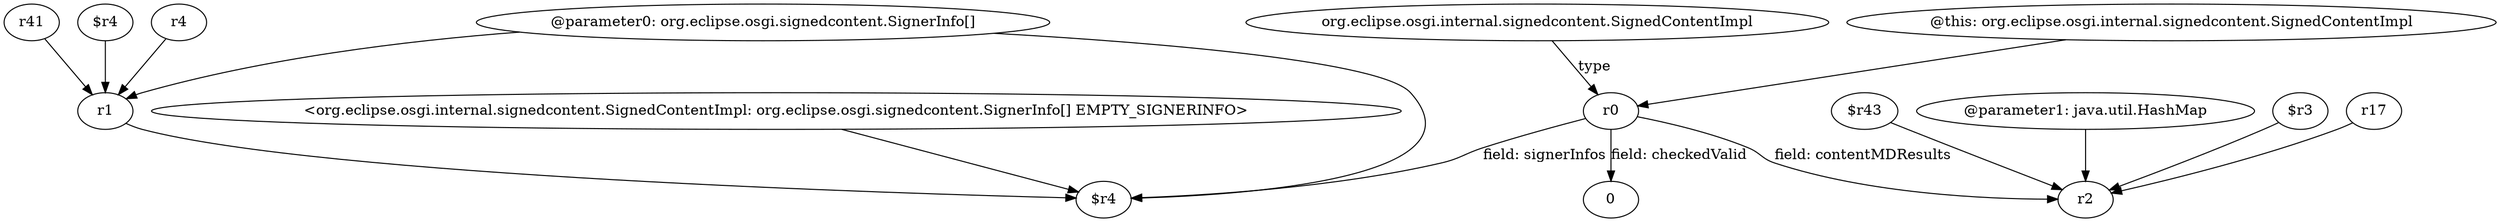 digraph g {
0[label="@this: org.eclipse.osgi.internal.signedcontent.SignedContentImpl"]
1[label="r0"]
0->1[label=""]
2[label="<org.eclipse.osgi.internal.signedcontent.SignedContentImpl: org.eclipse.osgi.signedcontent.SignerInfo[] EMPTY_SIGNERINFO>"]
3[label="$r4"]
2->3[label=""]
4[label="$r43"]
5[label="r2"]
4->5[label=""]
6[label="$r4"]
7[label="r1"]
6->7[label=""]
8[label="org.eclipse.osgi.internal.signedcontent.SignedContentImpl"]
8->1[label="type"]
9[label="r4"]
9->7[label=""]
7->3[label=""]
1->5[label="field: contentMDResults"]
10[label="@parameter1: java.util.HashMap"]
10->5[label=""]
11[label="r41"]
11->7[label=""]
12[label="$r3"]
12->5[label=""]
13[label="@parameter0: org.eclipse.osgi.signedcontent.SignerInfo[]"]
13->7[label=""]
13->3[label=""]
14[label="0"]
1->14[label="field: checkedValid"]
15[label="r17"]
15->5[label=""]
1->3[label="field: signerInfos"]
}